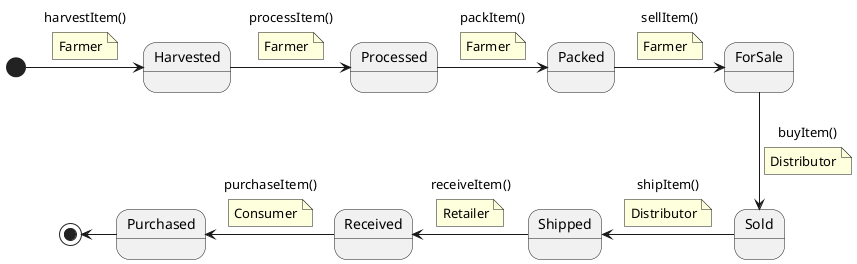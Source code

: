 @startuml State Diagram
[*] -right-> Harvested : harvestItem()
note on link
  Farmer
end note
Harvested -right-> Processed : processItem()
note on link
  Farmer
end note
Processed -right-> Packed : packItem()
note on link
  Farmer
end note
Packed -right-> ForSale : sellItem()
note on link
  Farmer
end note
ForSale --> Sold : buyItem()
note on link
  Distributor
end note
Sold -left-> Shipped : shipItem()
note on link
  Distributor
end note
Shipped -left-> Received : receiveItem()
note on link
  Retailer
end note
Received -left-> Purchased : purchaseItem()
note on link
  Consumer
end note
Purchased -left-> [*]
@enduml